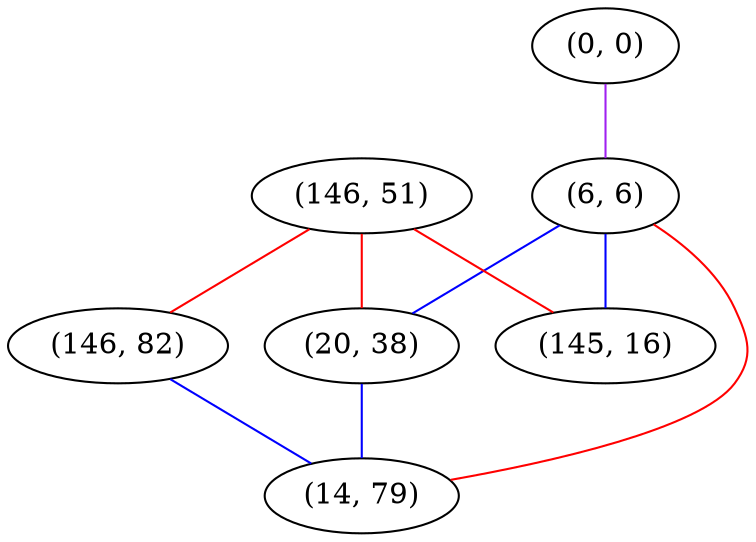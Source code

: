 graph "" {
"(0, 0)";
"(6, 6)";
"(146, 51)";
"(20, 38)";
"(146, 82)";
"(14, 79)";
"(145, 16)";
"(0, 0)" -- "(6, 6)"  [color=purple, key=0, weight=4];
"(6, 6)" -- "(145, 16)"  [color=blue, key=0, weight=3];
"(6, 6)" -- "(14, 79)"  [color=red, key=0, weight=1];
"(6, 6)" -- "(20, 38)"  [color=blue, key=0, weight=3];
"(146, 51)" -- "(145, 16)"  [color=red, key=0, weight=1];
"(146, 51)" -- "(20, 38)"  [color=red, key=0, weight=1];
"(146, 51)" -- "(146, 82)"  [color=red, key=0, weight=1];
"(20, 38)" -- "(14, 79)"  [color=blue, key=0, weight=3];
"(146, 82)" -- "(14, 79)"  [color=blue, key=0, weight=3];
}

